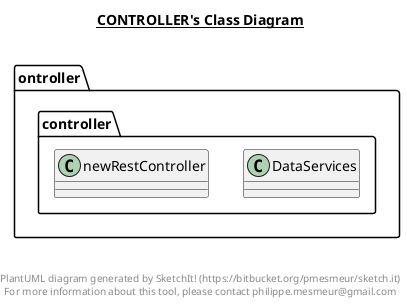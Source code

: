 @startuml

title __CONTROLLER's Class Diagram__\n

    namespace ontroller {
      class controller.DataServices {
      }
    }

    namespace ontroller {
      class controller.newRestController {
      }
    }

  



right footer


PlantUML diagram generated by SketchIt! (https://bitbucket.org/pmesmeur/sketch.it)
For more information about this tool, please contact philippe.mesmeur@gmail.com
endfooter

@enduml
